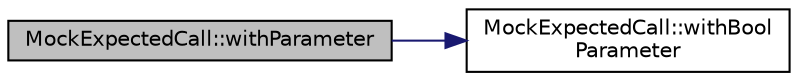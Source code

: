 digraph "MockExpectedCall::withParameter"
{
 // LATEX_PDF_SIZE
  edge [fontname="Helvetica",fontsize="10",labelfontname="Helvetica",labelfontsize="10"];
  node [fontname="Helvetica",fontsize="10",shape=record];
  rankdir="LR";
  Node1 [label="MockExpectedCall::withParameter",height=0.2,width=0.4,color="black", fillcolor="grey75", style="filled", fontcolor="black",tooltip=" "];
  Node1 -> Node2 [color="midnightblue",fontsize="10",style="solid",fontname="Helvetica"];
  Node2 [label="MockExpectedCall::withBool\lParameter",height=0.2,width=0.4,color="black", fillcolor="white", style="filled",URL="$class_mock_expected_call.html#a6bc7fca7afaec8ffc8e463e282516de9",tooltip=" "];
}
